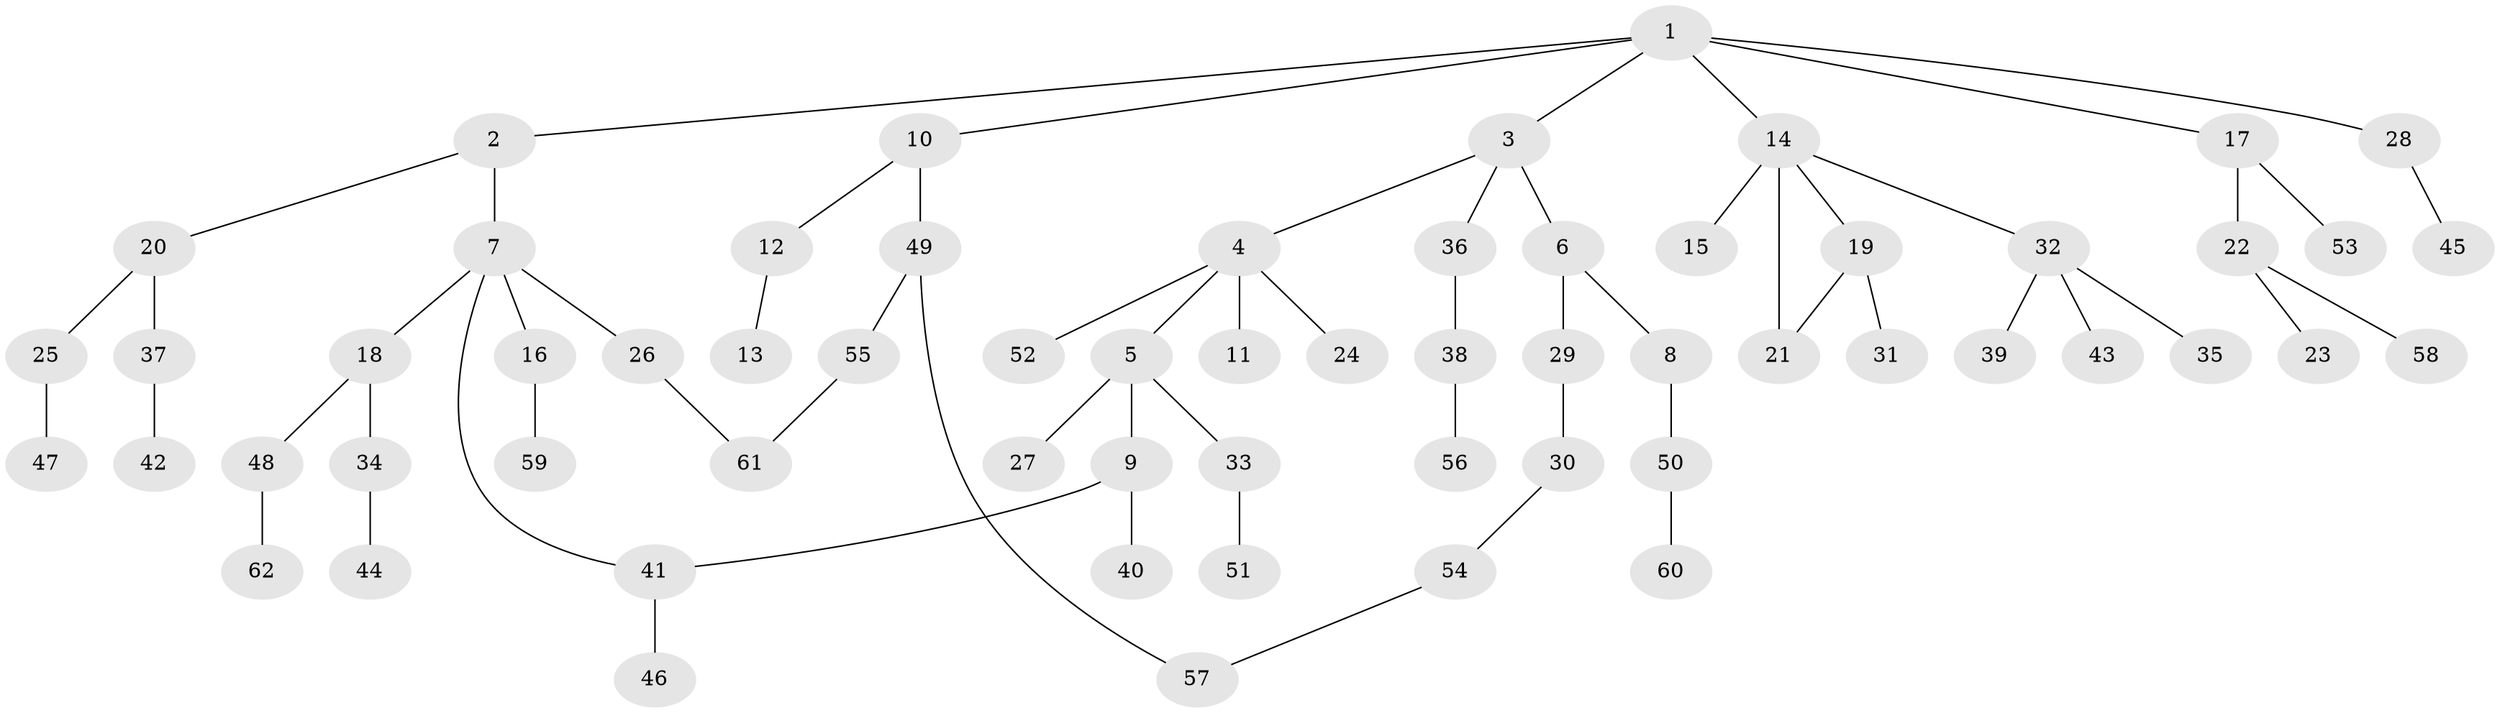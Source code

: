 // Generated by graph-tools (version 1.1) at 2025/49/03/09/25 03:49:16]
// undirected, 62 vertices, 65 edges
graph export_dot {
graph [start="1"]
  node [color=gray90,style=filled];
  1;
  2;
  3;
  4;
  5;
  6;
  7;
  8;
  9;
  10;
  11;
  12;
  13;
  14;
  15;
  16;
  17;
  18;
  19;
  20;
  21;
  22;
  23;
  24;
  25;
  26;
  27;
  28;
  29;
  30;
  31;
  32;
  33;
  34;
  35;
  36;
  37;
  38;
  39;
  40;
  41;
  42;
  43;
  44;
  45;
  46;
  47;
  48;
  49;
  50;
  51;
  52;
  53;
  54;
  55;
  56;
  57;
  58;
  59;
  60;
  61;
  62;
  1 -- 2;
  1 -- 3;
  1 -- 10;
  1 -- 14;
  1 -- 17;
  1 -- 28;
  2 -- 7;
  2 -- 20;
  3 -- 4;
  3 -- 6;
  3 -- 36;
  4 -- 5;
  4 -- 11;
  4 -- 24;
  4 -- 52;
  5 -- 9;
  5 -- 27;
  5 -- 33;
  6 -- 8;
  6 -- 29;
  7 -- 16;
  7 -- 18;
  7 -- 26;
  7 -- 41;
  8 -- 50;
  9 -- 40;
  9 -- 41;
  10 -- 12;
  10 -- 49;
  12 -- 13;
  14 -- 15;
  14 -- 19;
  14 -- 32;
  14 -- 21;
  16 -- 59;
  17 -- 22;
  17 -- 53;
  18 -- 34;
  18 -- 48;
  19 -- 21;
  19 -- 31;
  20 -- 25;
  20 -- 37;
  22 -- 23;
  22 -- 58;
  25 -- 47;
  26 -- 61;
  28 -- 45;
  29 -- 30;
  30 -- 54;
  32 -- 35;
  32 -- 39;
  32 -- 43;
  33 -- 51;
  34 -- 44;
  36 -- 38;
  37 -- 42;
  38 -- 56;
  41 -- 46;
  48 -- 62;
  49 -- 55;
  49 -- 57;
  50 -- 60;
  54 -- 57;
  55 -- 61;
}
